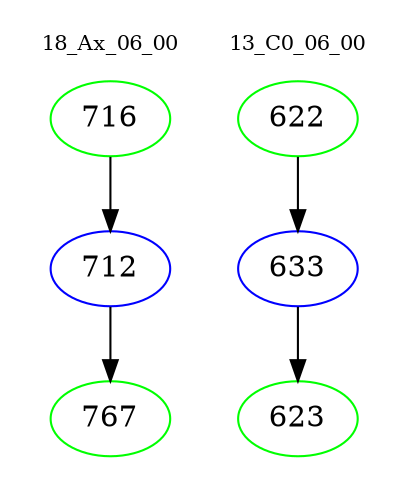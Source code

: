 digraph{
subgraph cluster_0 {
color = white
label = "18_Ax_06_00";
fontsize=10;
T0_716 [label="716", color="green"]
T0_716 -> T0_712 [color="black"]
T0_712 [label="712", color="blue"]
T0_712 -> T0_767 [color="black"]
T0_767 [label="767", color="green"]
}
subgraph cluster_1 {
color = white
label = "13_C0_06_00";
fontsize=10;
T1_622 [label="622", color="green"]
T1_622 -> T1_633 [color="black"]
T1_633 [label="633", color="blue"]
T1_633 -> T1_623 [color="black"]
T1_623 [label="623", color="green"]
}
}
